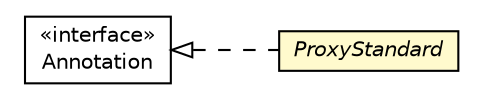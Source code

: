 #!/usr/local/bin/dot
#
# Class diagram 
# Generated by UMLGraph version R5_6-24-gf6e263 (http://www.umlgraph.org/)
#

digraph G {
	edge [fontname="Helvetica",fontsize=10,labelfontname="Helvetica",labelfontsize=10];
	node [fontname="Helvetica",fontsize=10,shape=plaintext];
	nodesep=0.25;
	ranksep=0.5;
	rankdir=LR;
	// com.gwtplatform.mvp.client.annotations.ProxyStandard
	c308503 [label=<<table title="com.gwtplatform.mvp.client.annotations.ProxyStandard" border="0" cellborder="1" cellspacing="0" cellpadding="2" port="p" bgcolor="lemonChiffon" href="./ProxyStandard.html">
		<tr><td><table border="0" cellspacing="0" cellpadding="1">
<tr><td align="center" balign="center"><font face="Helvetica-Oblique"> ProxyStandard </font></td></tr>
		</table></td></tr>
		</table>>, URL="./ProxyStandard.html", fontname="Helvetica", fontcolor="black", fontsize=10.0];
	//com.gwtplatform.mvp.client.annotations.ProxyStandard implements java.lang.annotation.Annotation
	c308861:p -> c308503:p [dir=back,arrowtail=empty,style=dashed];
	// java.lang.annotation.Annotation
	c308861 [label=<<table title="java.lang.annotation.Annotation" border="0" cellborder="1" cellspacing="0" cellpadding="2" port="p" href="http://download.oracle.com/javase/6/docs/api/java/lang/annotation/Annotation.html">
		<tr><td><table border="0" cellspacing="0" cellpadding="1">
<tr><td align="center" balign="center"> &#171;interface&#187; </td></tr>
<tr><td align="center" balign="center"> Annotation </td></tr>
		</table></td></tr>
		</table>>, URL="http://download.oracle.com/javase/6/docs/api/java/lang/annotation/Annotation.html", fontname="Helvetica", fontcolor="black", fontsize=10.0];
}

